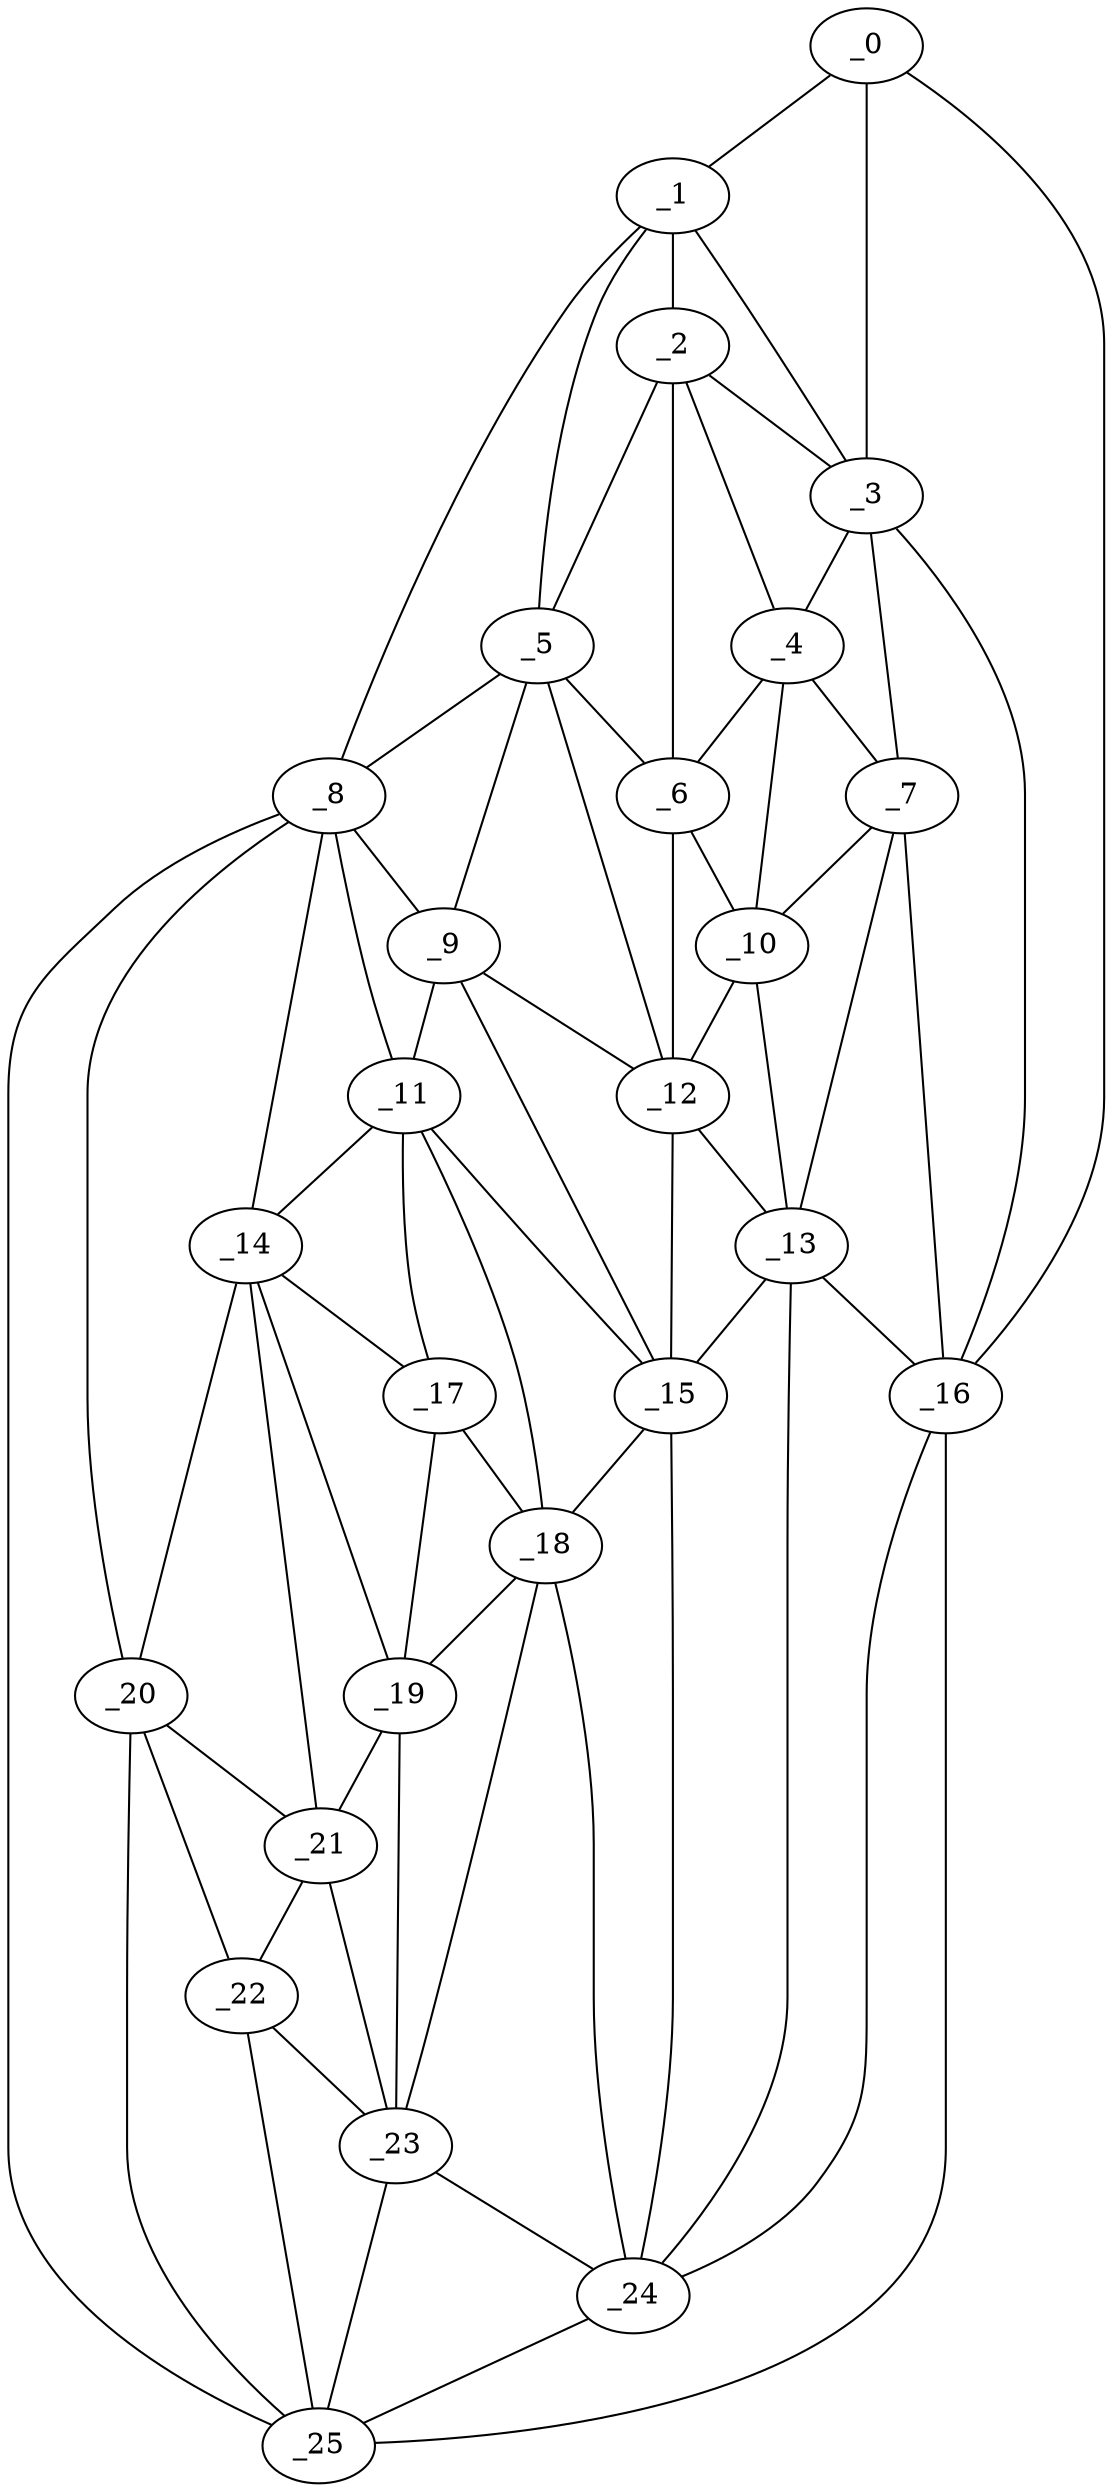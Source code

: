 graph "obj84__105.gxl" {
	_0	 [x=6,
		y=117];
	_1	 [x=9,
		y=84];
	_0 -- _1	 [valence=1];
	_3	 [x=42,
		y=75];
	_0 -- _3	 [valence=1];
	_16	 [x=75,
		y=121];
	_0 -- _16	 [valence=1];
	_2	 [x=42,
		y=69];
	_1 -- _2	 [valence=1];
	_1 -- _3	 [valence=2];
	_5	 [x=55,
		y=50];
	_1 -- _5	 [valence=2];
	_8	 [x=59,
		y=4];
	_1 -- _8	 [valence=1];
	_2 -- _3	 [valence=2];
	_4	 [x=46,
		y=70];
	_2 -- _4	 [valence=1];
	_2 -- _5	 [valence=1];
	_6	 [x=57,
		y=61];
	_2 -- _6	 [valence=2];
	_3 -- _4	 [valence=1];
	_7	 [x=58,
		y=76];
	_3 -- _7	 [valence=2];
	_3 -- _16	 [valence=2];
	_4 -- _6	 [valence=1];
	_4 -- _7	 [valence=2];
	_10	 [x=60,
		y=71];
	_4 -- _10	 [valence=2];
	_5 -- _6	 [valence=1];
	_5 -- _8	 [valence=1];
	_9	 [x=59,
		y=44];
	_5 -- _9	 [valence=1];
	_12	 [x=68,
		y=57];
	_5 -- _12	 [valence=2];
	_6 -- _10	 [valence=1];
	_6 -- _12	 [valence=2];
	_7 -- _10	 [valence=1];
	_13	 [x=70,
		y=74];
	_7 -- _13	 [valence=2];
	_7 -- _16	 [valence=2];
	_8 -- _9	 [valence=2];
	_11	 [x=65,
		y=33];
	_8 -- _11	 [valence=1];
	_14	 [x=71,
		y=22];
	_8 -- _14	 [valence=1];
	_20	 [x=86,
		y=16];
	_8 -- _20	 [valence=2];
	_25	 [x=122,
		y=10];
	_8 -- _25	 [valence=1];
	_9 -- _11	 [valence=1];
	_9 -- _12	 [valence=1];
	_15	 [x=73,
		y=48];
	_9 -- _15	 [valence=2];
	_10 -- _12	 [valence=2];
	_10 -- _13	 [valence=1];
	_11 -- _14	 [valence=2];
	_11 -- _15	 [valence=2];
	_17	 [x=76,
		y=35];
	_11 -- _17	 [valence=2];
	_18	 [x=77,
		y=42];
	_11 -- _18	 [valence=2];
	_12 -- _13	 [valence=1];
	_12 -- _15	 [valence=2];
	_13 -- _15	 [valence=2];
	_13 -- _16	 [valence=2];
	_24	 [x=113,
		y=31];
	_13 -- _24	 [valence=2];
	_14 -- _17	 [valence=1];
	_19	 [x=81,
		y=33];
	_14 -- _19	 [valence=2];
	_14 -- _20	 [valence=2];
	_21	 [x=86,
		y=25];
	_14 -- _21	 [valence=2];
	_15 -- _18	 [valence=1];
	_15 -- _24	 [valence=1];
	_16 -- _24	 [valence=1];
	_16 -- _25	 [valence=1];
	_17 -- _18	 [valence=1];
	_17 -- _19	 [valence=2];
	_18 -- _19	 [valence=2];
	_23	 [x=98,
		y=26];
	_18 -- _23	 [valence=2];
	_18 -- _24	 [valence=2];
	_19 -- _21	 [valence=2];
	_19 -- _23	 [valence=1];
	_20 -- _21	 [valence=1];
	_22	 [x=95,
		y=21];
	_20 -- _22	 [valence=1];
	_20 -- _25	 [valence=1];
	_21 -- _22	 [valence=2];
	_21 -- _23	 [valence=2];
	_22 -- _23	 [valence=1];
	_22 -- _25	 [valence=2];
	_23 -- _24	 [valence=1];
	_23 -- _25	 [valence=1];
	_24 -- _25	 [valence=1];
}
